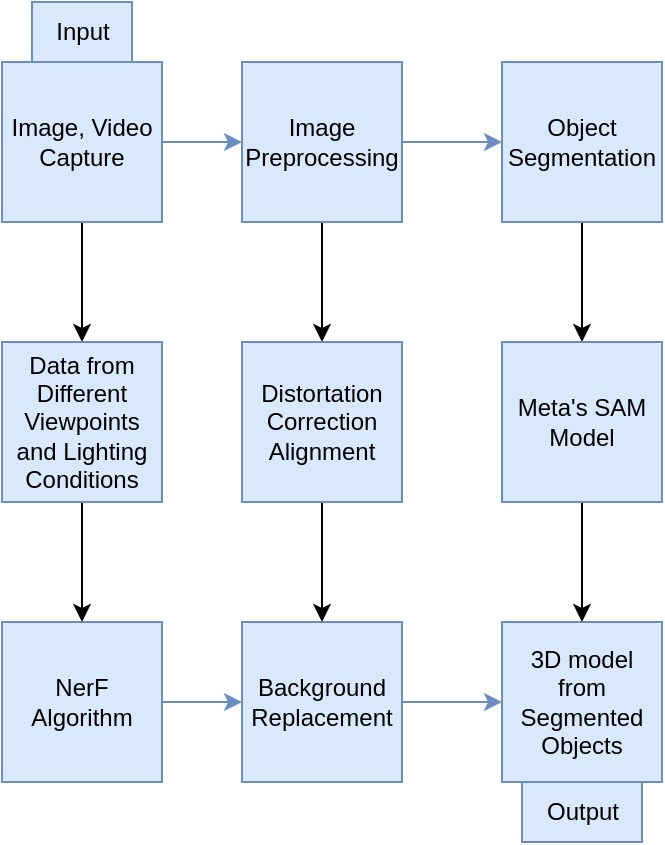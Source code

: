 <mxfile version="21.8.2" type="device">
  <diagram name="Page-1" id="vnqgwHBTWo7i5SShYJNg">
    <mxGraphModel dx="1397" dy="731" grid="1" gridSize="10" guides="1" tooltips="1" connect="1" arrows="1" fold="1" page="1" pageScale="1" pageWidth="827" pageHeight="1169" math="0" shadow="0">
      <root>
        <mxCell id="0" />
        <mxCell id="1" parent="0" />
        <mxCell id="G60hznb2TDmh4g9iwwSK-22" value="" style="edgeStyle=orthogonalEdgeStyle;rounded=0;orthogonalLoop=1;jettySize=auto;html=1;" edge="1" parent="1" source="G60hznb2TDmh4g9iwwSK-1" target="G60hznb2TDmh4g9iwwSK-19">
          <mxGeometry relative="1" as="geometry" />
        </mxCell>
        <mxCell id="G60hznb2TDmh4g9iwwSK-1" value="Image, Video Capture" style="whiteSpace=wrap;html=1;aspect=fixed;fillColor=#dae8fc;strokeColor=#6c8ebf;fontFamily=Helvetica;" vertex="1" parent="1">
          <mxGeometry x="70" y="240" width="80" height="80" as="geometry" />
        </mxCell>
        <mxCell id="G60hznb2TDmh4g9iwwSK-24" value="" style="edgeStyle=orthogonalEdgeStyle;rounded=0;orthogonalLoop=1;jettySize=auto;html=1;" edge="1" parent="1" source="G60hznb2TDmh4g9iwwSK-2" target="G60hznb2TDmh4g9iwwSK-20">
          <mxGeometry relative="1" as="geometry" />
        </mxCell>
        <mxCell id="G60hznb2TDmh4g9iwwSK-2" value="Image Preprocessing" style="whiteSpace=wrap;html=1;aspect=fixed;fillColor=#dae8fc;strokeColor=#6c8ebf;fontFamily=Helvetica;" vertex="1" parent="1">
          <mxGeometry x="190" y="240" width="80" height="80" as="geometry" />
        </mxCell>
        <mxCell id="G60hznb2TDmh4g9iwwSK-3" value="3D model from Segmented Objects" style="whiteSpace=wrap;html=1;aspect=fixed;fillColor=#dae8fc;strokeColor=#6c8ebf;fontFamily=Helvetica;" vertex="1" parent="1">
          <mxGeometry x="320" y="520" width="80" height="80" as="geometry" />
        </mxCell>
        <mxCell id="G60hznb2TDmh4g9iwwSK-4" value="Input" style="text;html=1;align=center;verticalAlign=middle;resizable=0;points=[];autosize=1;strokeColor=#6c8ebf;fillColor=#dae8fc;fontFamily=Helvetica;" vertex="1" parent="1">
          <mxGeometry x="85" y="210" width="50" height="30" as="geometry" />
        </mxCell>
        <mxCell id="G60hznb2TDmh4g9iwwSK-5" value="Output" style="text;html=1;align=center;verticalAlign=middle;resizable=0;points=[];autosize=1;strokeColor=#6c8ebf;fillColor=#dae8fc;fontFamily=Helvetica;" vertex="1" parent="1">
          <mxGeometry x="330" y="600" width="60" height="30" as="geometry" />
        </mxCell>
        <mxCell id="G60hznb2TDmh4g9iwwSK-6" value="" style="endArrow=classic;html=1;rounded=0;exitX=1;exitY=0.5;exitDx=0;exitDy=0;fillColor=#dae8fc;strokeColor=#6c8ebf;fontFamily=Helvetica;" edge="1" parent="1" source="G60hznb2TDmh4g9iwwSK-2" target="G60hznb2TDmh4g9iwwSK-10">
          <mxGeometry width="50" height="50" relative="1" as="geometry">
            <mxPoint x="430" y="305" as="sourcePoint" />
            <mxPoint x="320" y="280" as="targetPoint" />
          </mxGeometry>
        </mxCell>
        <mxCell id="G60hznb2TDmh4g9iwwSK-7" value="" style="endArrow=classic;html=1;rounded=0;exitX=1;exitY=0.5;exitDx=0;exitDy=0;fillColor=#dae8fc;strokeColor=#6c8ebf;fontFamily=Helvetica;" edge="1" parent="1" source="G60hznb2TDmh4g9iwwSK-1">
          <mxGeometry width="50" height="50" relative="1" as="geometry">
            <mxPoint x="180" y="305" as="sourcePoint" />
            <mxPoint x="190" y="280" as="targetPoint" />
          </mxGeometry>
        </mxCell>
        <mxCell id="G60hznb2TDmh4g9iwwSK-26" value="" style="edgeStyle=orthogonalEdgeStyle;rounded=0;orthogonalLoop=1;jettySize=auto;html=1;" edge="1" parent="1" source="G60hznb2TDmh4g9iwwSK-10" target="G60hznb2TDmh4g9iwwSK-21">
          <mxGeometry relative="1" as="geometry" />
        </mxCell>
        <mxCell id="G60hznb2TDmh4g9iwwSK-10" value="Object Segmentation" style="whiteSpace=wrap;html=1;aspect=fixed;fillColor=#dae8fc;strokeColor=#6c8ebf;" vertex="1" parent="1">
          <mxGeometry x="320" y="240" width="80" height="80" as="geometry" />
        </mxCell>
        <mxCell id="G60hznb2TDmh4g9iwwSK-18" value="" style="edgeStyle=orthogonalEdgeStyle;rounded=0;orthogonalLoop=1;jettySize=auto;html=1;fillColor=#dae8fc;strokeColor=#6c8ebf;" edge="1" parent="1" source="G60hznb2TDmh4g9iwwSK-11" target="G60hznb2TDmh4g9iwwSK-12">
          <mxGeometry relative="1" as="geometry" />
        </mxCell>
        <mxCell id="G60hznb2TDmh4g9iwwSK-11" value="NerF Algorithm" style="whiteSpace=wrap;html=1;aspect=fixed;fillColor=#dae8fc;strokeColor=#6c8ebf;" vertex="1" parent="1">
          <mxGeometry x="70" y="520" width="80" height="80" as="geometry" />
        </mxCell>
        <mxCell id="G60hznb2TDmh4g9iwwSK-16" value="" style="edgeStyle=orthogonalEdgeStyle;rounded=0;orthogonalLoop=1;jettySize=auto;html=1;fillColor=#dae8fc;strokeColor=#6c8ebf;" edge="1" parent="1" source="G60hznb2TDmh4g9iwwSK-12" target="G60hznb2TDmh4g9iwwSK-3">
          <mxGeometry relative="1" as="geometry" />
        </mxCell>
        <mxCell id="G60hznb2TDmh4g9iwwSK-12" value="Background Replacement" style="whiteSpace=wrap;html=1;aspect=fixed;fillColor=#dae8fc;strokeColor=#6c8ebf;" vertex="1" parent="1">
          <mxGeometry x="190" y="520" width="80" height="80" as="geometry" />
        </mxCell>
        <mxCell id="G60hznb2TDmh4g9iwwSK-23" value="" style="edgeStyle=orthogonalEdgeStyle;rounded=0;orthogonalLoop=1;jettySize=auto;html=1;" edge="1" parent="1" source="G60hznb2TDmh4g9iwwSK-19" target="G60hznb2TDmh4g9iwwSK-11">
          <mxGeometry relative="1" as="geometry" />
        </mxCell>
        <mxCell id="G60hznb2TDmh4g9iwwSK-19" value="Data from Different Viewpoints and Lighting Conditions" style="whiteSpace=wrap;html=1;aspect=fixed;fillColor=#dae8fc;strokeColor=#6c8ebf;" vertex="1" parent="1">
          <mxGeometry x="70" y="380" width="80" height="80" as="geometry" />
        </mxCell>
        <mxCell id="G60hznb2TDmh4g9iwwSK-25" value="" style="edgeStyle=orthogonalEdgeStyle;rounded=0;orthogonalLoop=1;jettySize=auto;html=1;" edge="1" parent="1" source="G60hznb2TDmh4g9iwwSK-20" target="G60hznb2TDmh4g9iwwSK-12">
          <mxGeometry relative="1" as="geometry" />
        </mxCell>
        <mxCell id="G60hznb2TDmh4g9iwwSK-20" value="Distortation Correction Alignment" style="whiteSpace=wrap;html=1;aspect=fixed;fillColor=#dae8fc;strokeColor=#6c8ebf;" vertex="1" parent="1">
          <mxGeometry x="190" y="380" width="80" height="80" as="geometry" />
        </mxCell>
        <mxCell id="G60hznb2TDmh4g9iwwSK-27" value="" style="edgeStyle=orthogonalEdgeStyle;rounded=0;orthogonalLoop=1;jettySize=auto;html=1;" edge="1" parent="1" source="G60hznb2TDmh4g9iwwSK-21" target="G60hznb2TDmh4g9iwwSK-3">
          <mxGeometry relative="1" as="geometry" />
        </mxCell>
        <mxCell id="G60hznb2TDmh4g9iwwSK-21" value="Meta&#39;s SAM Model" style="whiteSpace=wrap;html=1;aspect=fixed;fillColor=#dae8fc;strokeColor=#6c8ebf;" vertex="1" parent="1">
          <mxGeometry x="320" y="380" width="80" height="80" as="geometry" />
        </mxCell>
      </root>
    </mxGraphModel>
  </diagram>
</mxfile>
